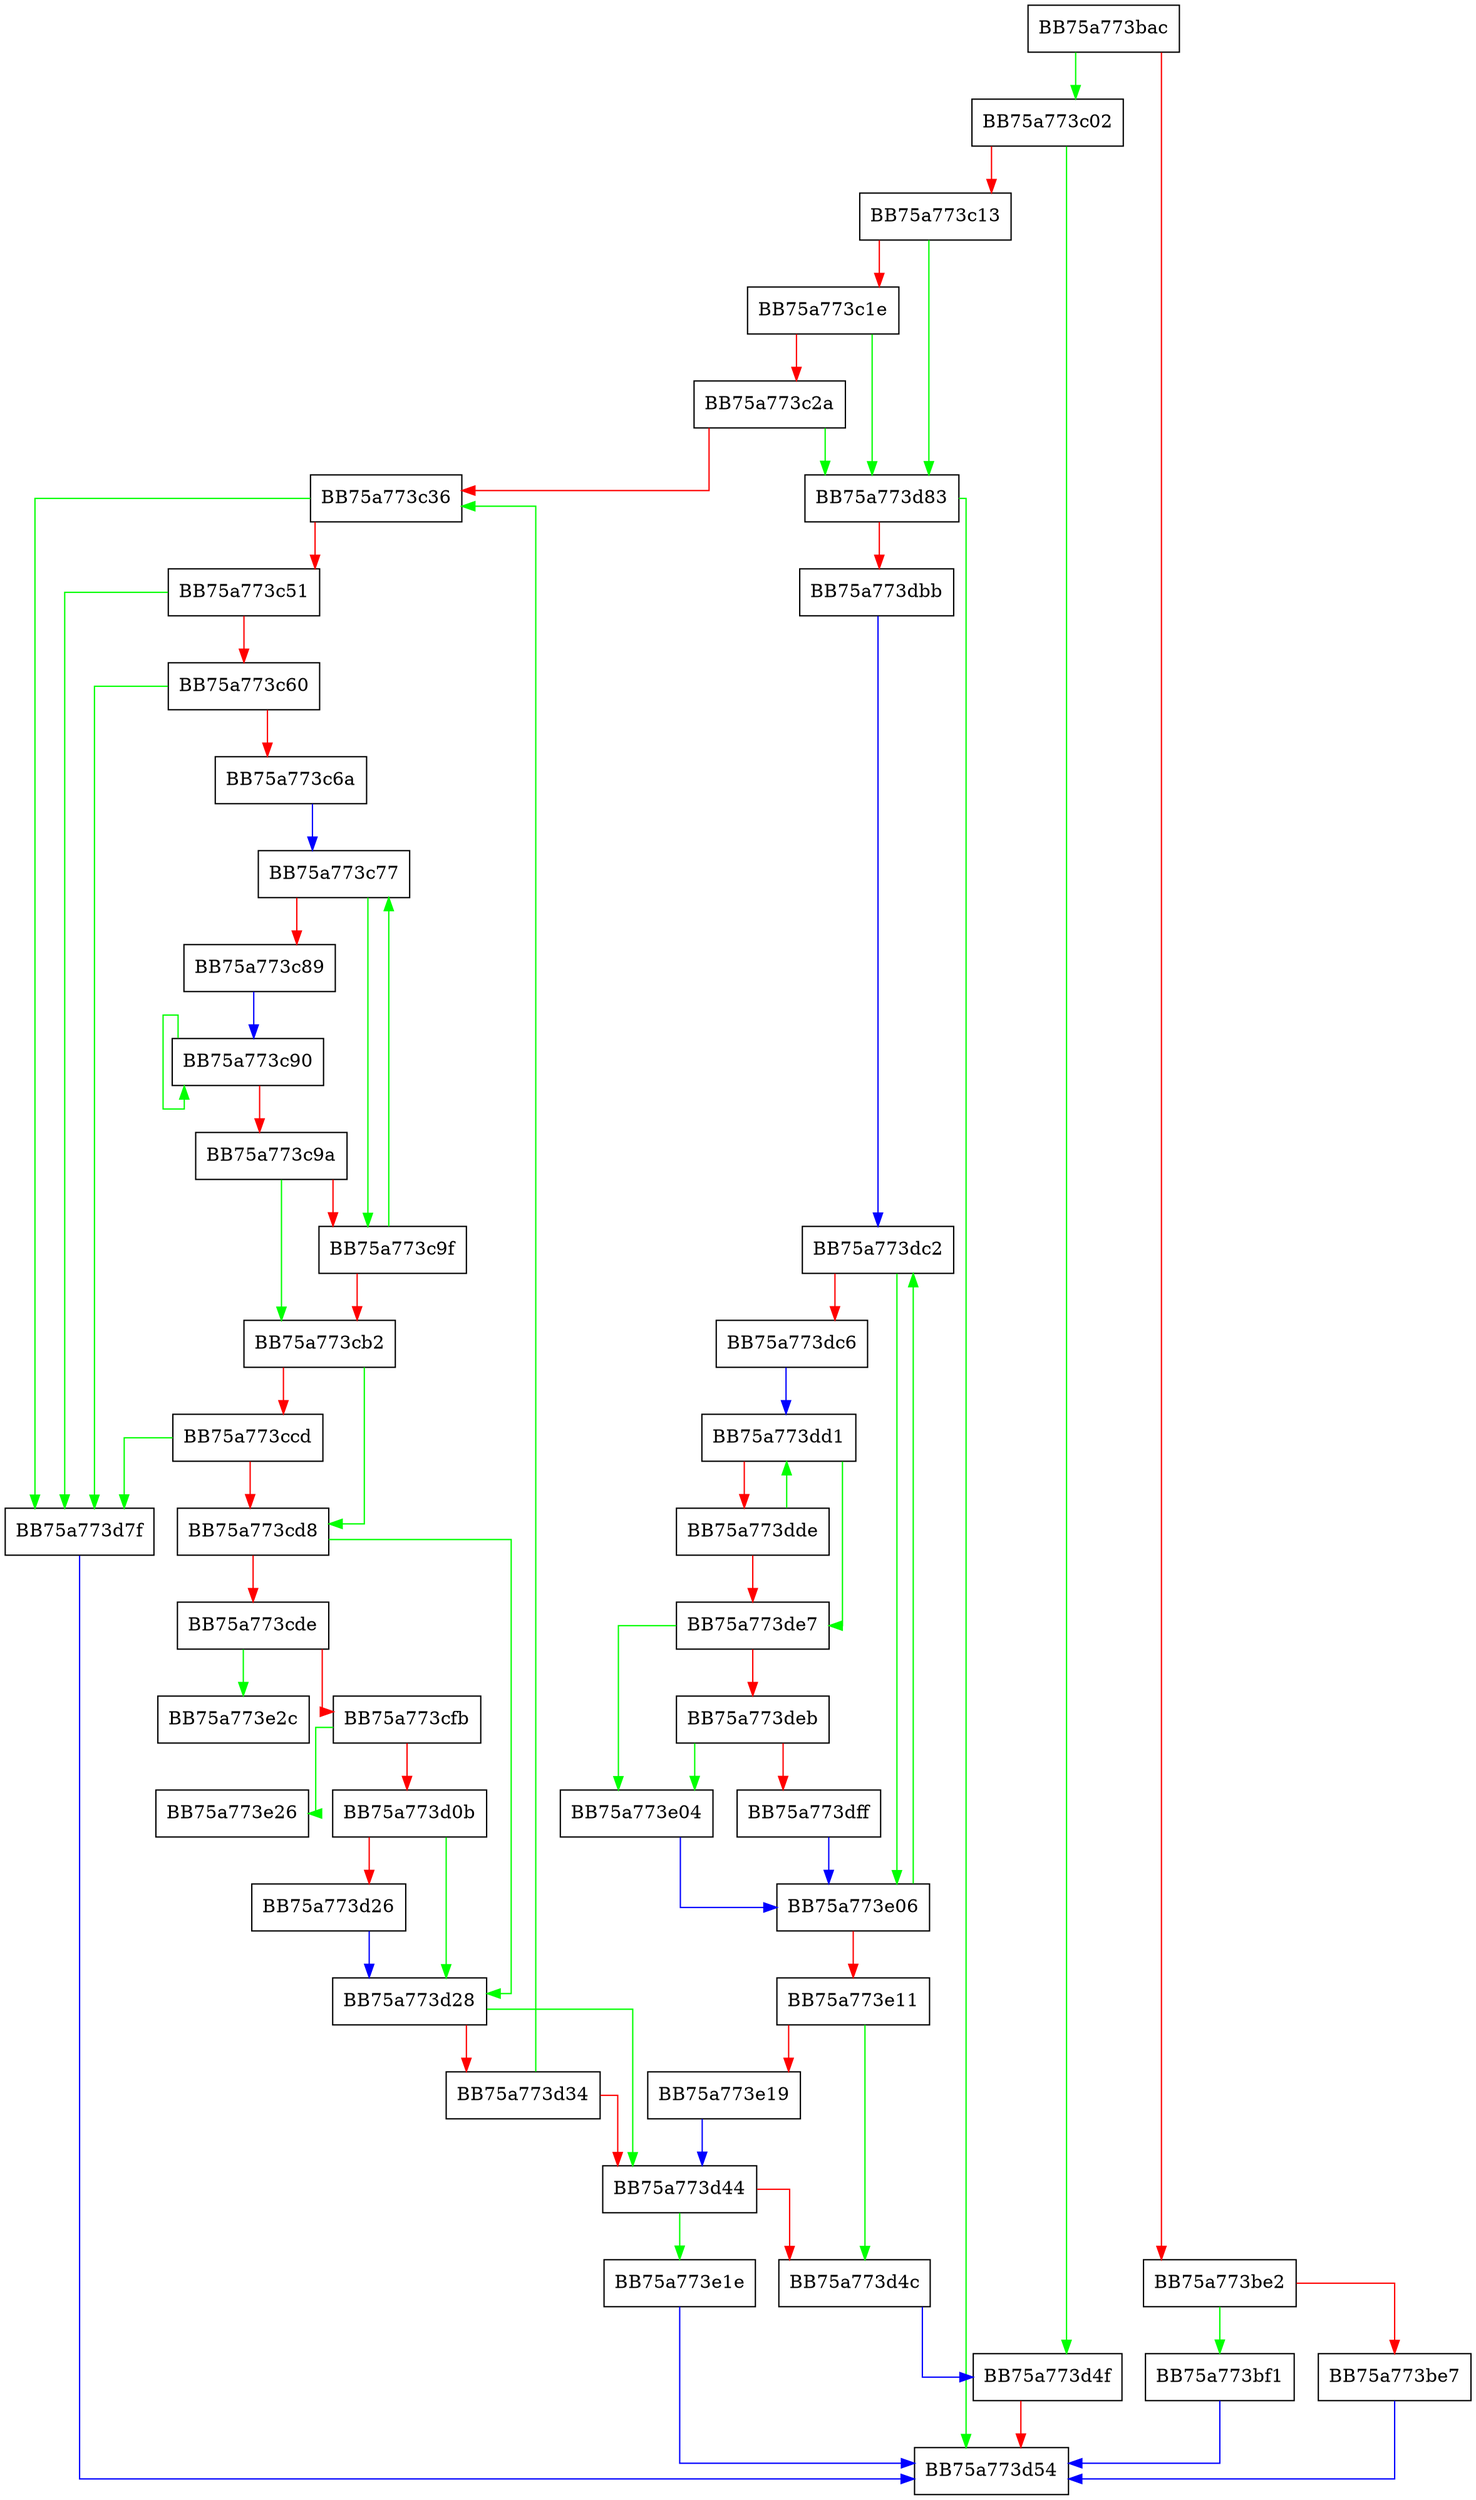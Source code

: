 digraph _wsetlocale_nolock {
  node [shape="box"];
  graph [splines=ortho];
  BB75a773bac -> BB75a773c02 [color="green"];
  BB75a773bac -> BB75a773be2 [color="red"];
  BB75a773be2 -> BB75a773bf1 [color="green"];
  BB75a773be2 -> BB75a773be7 [color="red"];
  BB75a773be7 -> BB75a773d54 [color="blue"];
  BB75a773bf1 -> BB75a773d54 [color="blue"];
  BB75a773c02 -> BB75a773d4f [color="green"];
  BB75a773c02 -> BB75a773c13 [color="red"];
  BB75a773c13 -> BB75a773d83 [color="green"];
  BB75a773c13 -> BB75a773c1e [color="red"];
  BB75a773c1e -> BB75a773d83 [color="green"];
  BB75a773c1e -> BB75a773c2a [color="red"];
  BB75a773c2a -> BB75a773d83 [color="green"];
  BB75a773c2a -> BB75a773c36 [color="red"];
  BB75a773c36 -> BB75a773d7f [color="green"];
  BB75a773c36 -> BB75a773c51 [color="red"];
  BB75a773c51 -> BB75a773d7f [color="green"];
  BB75a773c51 -> BB75a773c60 [color="red"];
  BB75a773c60 -> BB75a773d7f [color="green"];
  BB75a773c60 -> BB75a773c6a [color="red"];
  BB75a773c6a -> BB75a773c77 [color="blue"];
  BB75a773c77 -> BB75a773c9f [color="green"];
  BB75a773c77 -> BB75a773c89 [color="red"];
  BB75a773c89 -> BB75a773c90 [color="blue"];
  BB75a773c90 -> BB75a773c90 [color="green"];
  BB75a773c90 -> BB75a773c9a [color="red"];
  BB75a773c9a -> BB75a773cb2 [color="green"];
  BB75a773c9a -> BB75a773c9f [color="red"];
  BB75a773c9f -> BB75a773c77 [color="green"];
  BB75a773c9f -> BB75a773cb2 [color="red"];
  BB75a773cb2 -> BB75a773cd8 [color="green"];
  BB75a773cb2 -> BB75a773ccd [color="red"];
  BB75a773ccd -> BB75a773d7f [color="green"];
  BB75a773ccd -> BB75a773cd8 [color="red"];
  BB75a773cd8 -> BB75a773d28 [color="green"];
  BB75a773cd8 -> BB75a773cde [color="red"];
  BB75a773cde -> BB75a773e2c [color="green"];
  BB75a773cde -> BB75a773cfb [color="red"];
  BB75a773cfb -> BB75a773e26 [color="green"];
  BB75a773cfb -> BB75a773d0b [color="red"];
  BB75a773d0b -> BB75a773d28 [color="green"];
  BB75a773d0b -> BB75a773d26 [color="red"];
  BB75a773d26 -> BB75a773d28 [color="blue"];
  BB75a773d28 -> BB75a773d44 [color="green"];
  BB75a773d28 -> BB75a773d34 [color="red"];
  BB75a773d34 -> BB75a773c36 [color="green"];
  BB75a773d34 -> BB75a773d44 [color="red"];
  BB75a773d44 -> BB75a773e1e [color="green"];
  BB75a773d44 -> BB75a773d4c [color="red"];
  BB75a773d4c -> BB75a773d4f [color="blue"];
  BB75a773d4f -> BB75a773d54 [color="red"];
  BB75a773d7f -> BB75a773d54 [color="blue"];
  BB75a773d83 -> BB75a773d54 [color="green"];
  BB75a773d83 -> BB75a773dbb [color="red"];
  BB75a773dbb -> BB75a773dc2 [color="blue"];
  BB75a773dc2 -> BB75a773e06 [color="green"];
  BB75a773dc2 -> BB75a773dc6 [color="red"];
  BB75a773dc6 -> BB75a773dd1 [color="blue"];
  BB75a773dd1 -> BB75a773de7 [color="green"];
  BB75a773dd1 -> BB75a773dde [color="red"];
  BB75a773dde -> BB75a773dd1 [color="green"];
  BB75a773dde -> BB75a773de7 [color="red"];
  BB75a773de7 -> BB75a773e04 [color="green"];
  BB75a773de7 -> BB75a773deb [color="red"];
  BB75a773deb -> BB75a773e04 [color="green"];
  BB75a773deb -> BB75a773dff [color="red"];
  BB75a773dff -> BB75a773e06 [color="blue"];
  BB75a773e04 -> BB75a773e06 [color="blue"];
  BB75a773e06 -> BB75a773dc2 [color="green"];
  BB75a773e06 -> BB75a773e11 [color="red"];
  BB75a773e11 -> BB75a773d4c [color="green"];
  BB75a773e11 -> BB75a773e19 [color="red"];
  BB75a773e19 -> BB75a773d44 [color="blue"];
  BB75a773e1e -> BB75a773d54 [color="blue"];
}